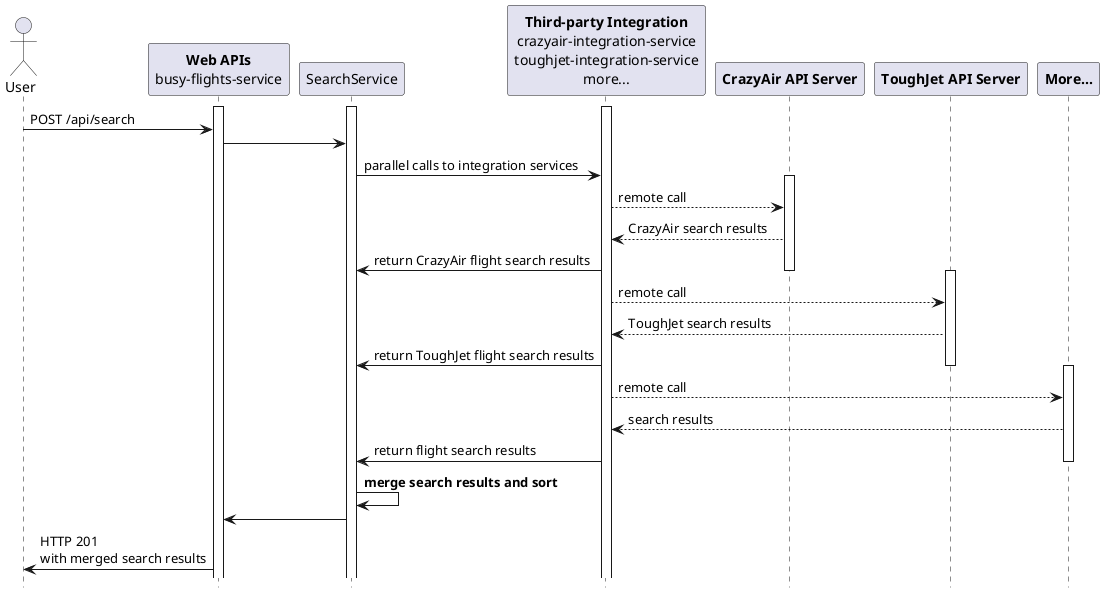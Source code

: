 @startuml

hide footbox

actor "User" as USER
participant "**Web APIs**\nbusy-flights-service" as WebAPIs
participant SearchService as SS
participant "**Third-party Integration**\ncrazyair-integration-service\ntoughjet-integration-service\nmore..." as INTG
participant "**CrazyAir API Server**" as CRAZYAIR
participant "**ToughJet API Server**" as TOUGHJET
participant "**More...**" as MORE

activate WebAPIs
activate SS
activate INTG

USER -> WebAPIs : POST /api/search
WebAPIs -> SS
SS -> INTG : parallel calls to integration services

activate CRAZYAIR
INTG --> CRAZYAIR : remote call
CRAZYAIR --> INTG : CrazyAir search results
INTG -> SS : return CrazyAir flight search results
deactivate CRAZYAIR

activate TOUGHJET
INTG --> TOUGHJET : remote call
TOUGHJET --> INTG : ToughJet search results
INTG -> SS : return ToughJet flight search results
deactivate TOUGHJET

activate MORE
INTG --> MORE : remote call
MORE --> INTG : search results
INTG -> SS : return flight search results
deactivate MORE

SS -> SS: **merge search results and sort**
SS -> WebAPIs
WebAPIs -> USER : HTTP 201\nwith merged search results

@enduml
